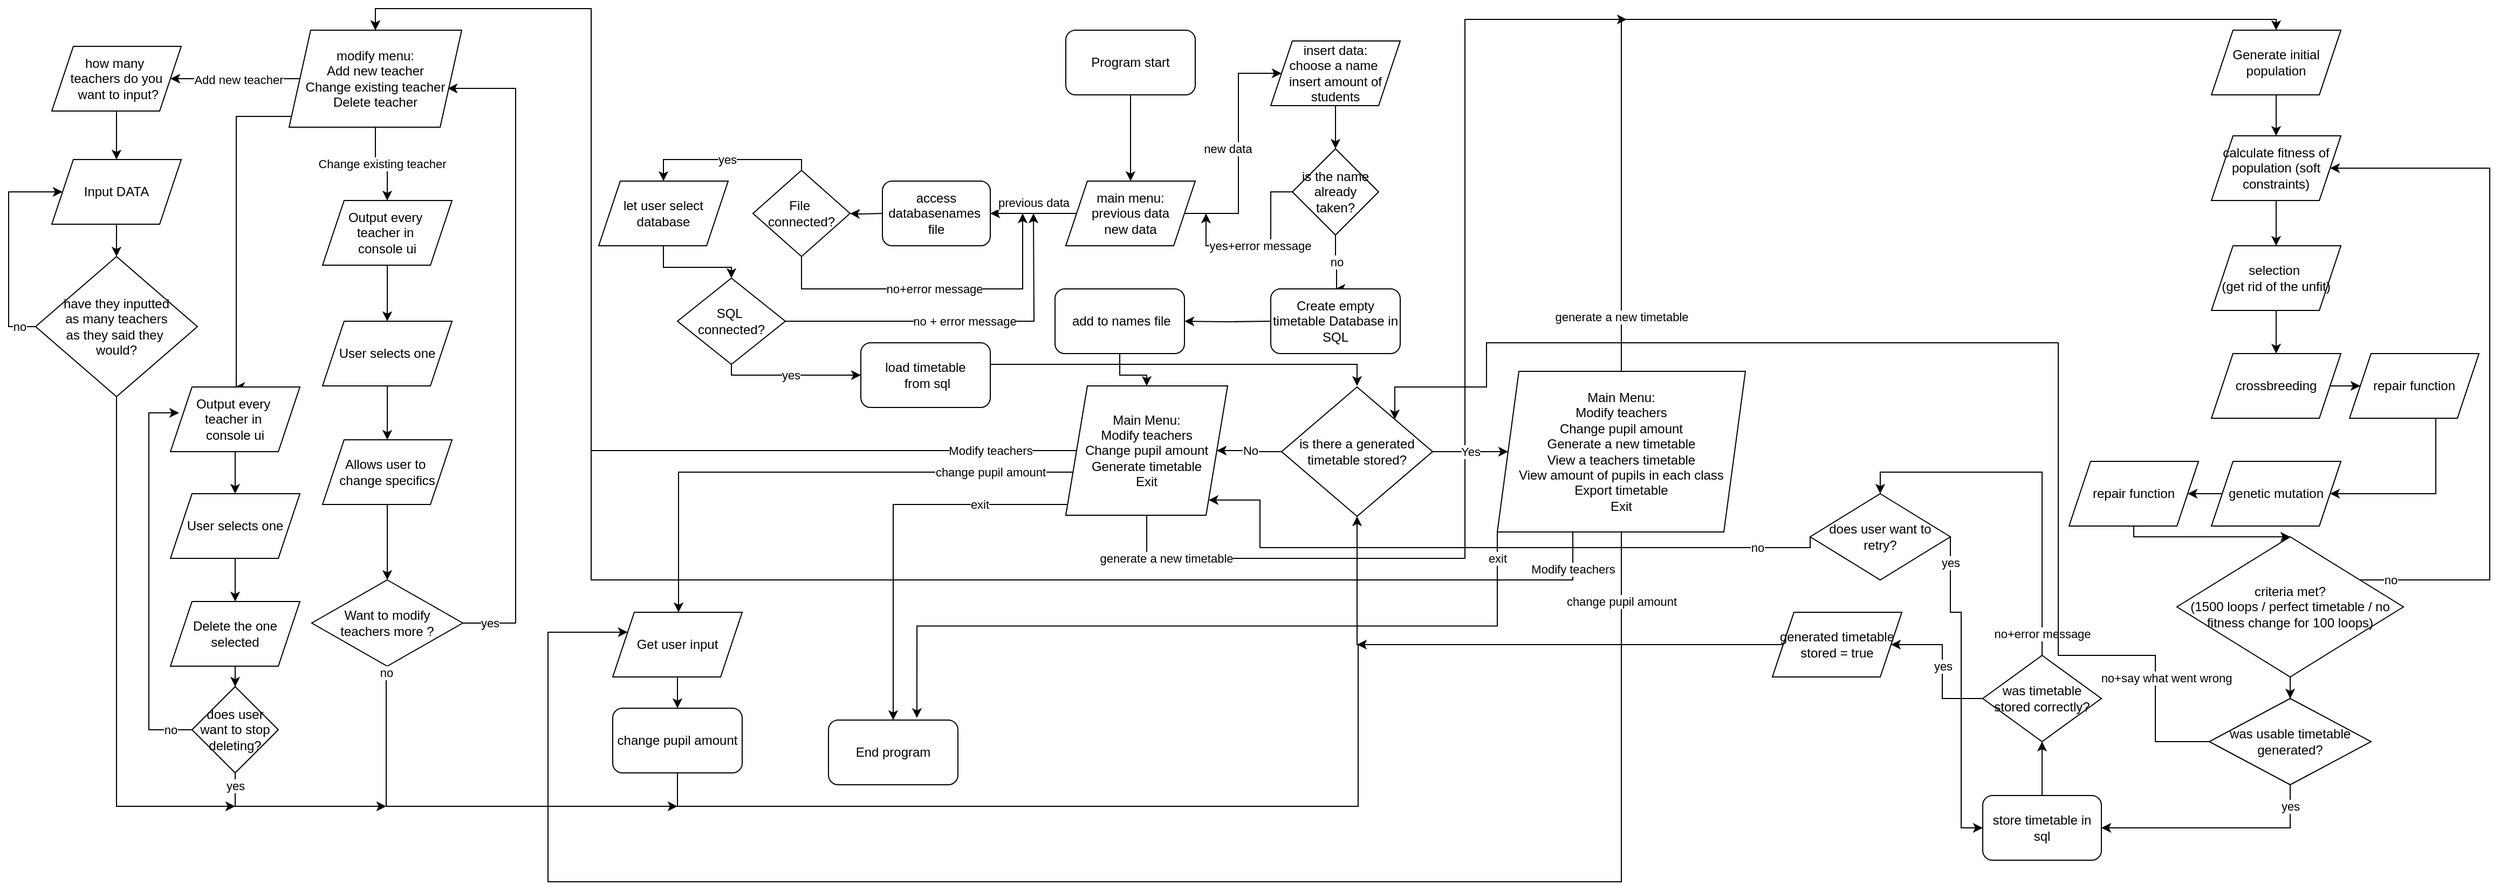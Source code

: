 <mxfile version="28.0.7">
  <diagram name="Page-1" id="5TjFJNbgtK6tRQX0CHqg">
    <mxGraphModel dx="3132" dy="1051" grid="1" gridSize="10" guides="1" tooltips="1" connect="1" arrows="1" fold="1" page="1" pageScale="1" pageWidth="827" pageHeight="1169" math="0" shadow="0">
      <root>
        <mxCell id="0" />
        <mxCell id="1" parent="0" />
        <mxCell id="_rqBkX1GEyzZLxkPlKRW-8" value="" style="edgeStyle=orthogonalEdgeStyle;rounded=0;orthogonalLoop=1;jettySize=auto;html=1;" parent="1" source="qPmPJSWQYSYvyi7kfRVx-1" target="qPmPJSWQYSYvyi7kfRVx-5" edge="1">
          <mxGeometry relative="1" as="geometry" />
        </mxCell>
        <mxCell id="qPmPJSWQYSYvyi7kfRVx-1" value="Program start" style="rounded=1;whiteSpace=wrap;html=1;" parent="1" vertex="1">
          <mxGeometry x="330" y="40" width="120" height="60" as="geometry" />
        </mxCell>
        <mxCell id="qPmPJSWQYSYvyi7kfRVx-8" value="previous data" style="edgeStyle=orthogonalEdgeStyle;rounded=0;orthogonalLoop=1;jettySize=auto;html=1;entryX=1;entryY=0.5;entryDx=0;entryDy=0;" parent="1" source="qPmPJSWQYSYvyi7kfRVx-5" edge="1">
          <mxGeometry y="-10" relative="1" as="geometry">
            <mxPoint as="offset" />
            <mxPoint x="260" y="210" as="targetPoint" />
          </mxGeometry>
        </mxCell>
        <mxCell id="_rqBkX1GEyzZLxkPlKRW-2" value="new data" style="edgeStyle=orthogonalEdgeStyle;rounded=0;orthogonalLoop=1;jettySize=auto;html=1;" parent="1" source="qPmPJSWQYSYvyi7kfRVx-5" target="_rqBkX1GEyzZLxkPlKRW-1" edge="1">
          <mxGeometry y="10" relative="1" as="geometry">
            <mxPoint as="offset" />
            <Array as="points">
              <mxPoint x="490" y="210" />
              <mxPoint x="490" y="80" />
            </Array>
          </mxGeometry>
        </mxCell>
        <mxCell id="qPmPJSWQYSYvyi7kfRVx-5" value="main menu:&lt;br&gt;previous data&lt;br&gt;new data" style="shape=parallelogram;perimeter=parallelogramPerimeter;whiteSpace=wrap;html=1;fixedSize=1;" parent="1" vertex="1">
          <mxGeometry x="330" y="180" width="120" height="60" as="geometry" />
        </mxCell>
        <mxCell id="qPmPJSWQYSYvyi7kfRVx-10" value="" style="edgeStyle=orthogonalEdgeStyle;rounded=0;orthogonalLoop=1;jettySize=auto;html=1;" parent="1" source="qPmPJSWQYSYvyi7kfRVx-7" target="qPmPJSWQYSYvyi7kfRVx-9" edge="1">
          <mxGeometry relative="1" as="geometry" />
        </mxCell>
        <mxCell id="qPmPJSWQYSYvyi7kfRVx-7" value="&lt;div&gt;let user select database&lt;/div&gt;" style="shape=parallelogram;perimeter=parallelogramPerimeter;whiteSpace=wrap;html=1;fixedSize=1;" parent="1" vertex="1">
          <mxGeometry x="-103" y="180" width="120" height="60" as="geometry" />
        </mxCell>
        <mxCell id="qPmPJSWQYSYvyi7kfRVx-16" value="no + error message" style="edgeStyle=orthogonalEdgeStyle;rounded=0;orthogonalLoop=1;jettySize=auto;html=1;" parent="1" source="qPmPJSWQYSYvyi7kfRVx-9" edge="1">
          <mxGeometry relative="1" as="geometry">
            <mxPoint x="300" y="210" as="targetPoint" />
          </mxGeometry>
        </mxCell>
        <mxCell id="qPmPJSWQYSYvyi7kfRVx-18" value="yes" style="edgeStyle=orthogonalEdgeStyle;rounded=0;orthogonalLoop=1;jettySize=auto;html=1;entryX=0;entryY=0.5;entryDx=0;entryDy=0;" parent="1" source="qPmPJSWQYSYvyi7kfRVx-9" target="_rqBkX1GEyzZLxkPlKRW-16" edge="1">
          <mxGeometry relative="1" as="geometry">
            <mxPoint x="-43" y="382" as="targetPoint" />
            <Array as="points">
              <mxPoint x="20" y="360" />
            </Array>
          </mxGeometry>
        </mxCell>
        <mxCell id="qPmPJSWQYSYvyi7kfRVx-9" value="SQL&amp;nbsp;&lt;div&gt;connected?&lt;/div&gt;" style="rhombus;whiteSpace=wrap;html=1;" parent="1" vertex="1">
          <mxGeometry x="-30" y="270" width="100" height="80" as="geometry" />
        </mxCell>
        <mxCell id="_rqBkX1GEyzZLxkPlKRW-7" style="edgeStyle=orthogonalEdgeStyle;rounded=0;orthogonalLoop=1;jettySize=auto;html=1;exitX=1;exitY=0.5;exitDx=0;exitDy=0;" parent="1" source="_rqBkX1GEyzZLxkPlKRW-16" edge="1">
          <mxGeometry relative="1" as="geometry">
            <mxPoint x="250" y="412" as="sourcePoint" />
            <mxPoint x="600" y="370" as="targetPoint" />
            <Array as="points">
              <mxPoint x="260" y="350" />
              <mxPoint x="600" y="350" />
            </Array>
          </mxGeometry>
        </mxCell>
        <mxCell id="_rqBkX1GEyzZLxkPlKRW-4" value="no" style="edgeStyle=orthogonalEdgeStyle;rounded=0;orthogonalLoop=1;jettySize=auto;html=1;entryX=0.5;entryY=0;entryDx=0;entryDy=0;" parent="1" source="e7MBx-RKfeoT1PmBK_qc-9" target="_rqBkX1GEyzZLxkPlKRW-13" edge="1">
          <mxGeometry relative="1" as="geometry">
            <mxPoint x="580" y="270" as="targetPoint" />
            <Array as="points">
              <mxPoint x="580" y="250" />
              <mxPoint x="581" y="280" />
            </Array>
          </mxGeometry>
        </mxCell>
        <mxCell id="_rqBkX1GEyzZLxkPlKRW-1" value="&lt;div&gt;insert data:&lt;/div&gt;choose a name&lt;span style=&quot;background-color: transparent; color: light-dark(rgb(0, 0, 0), rgb(255, 255, 255));&quot;&gt;&amp;nbsp;&lt;/span&gt;&lt;div&gt;&lt;span style=&quot;background-color: transparent; color: light-dark(rgb(0, 0, 0), rgb(255, 255, 255));&quot;&gt;insert amount of students&lt;/span&gt;&lt;/div&gt;" style="shape=parallelogram;perimeter=parallelogramPerimeter;whiteSpace=wrap;html=1;fixedSize=1;" parent="1" vertex="1">
          <mxGeometry x="520" y="50" width="120" height="60" as="geometry" />
        </mxCell>
        <mxCell id="_rqBkX1GEyzZLxkPlKRW-6" style="edgeStyle=orthogonalEdgeStyle;rounded=0;orthogonalLoop=1;jettySize=auto;html=1;entryX=0.5;entryY=0;entryDx=0;entryDy=0;" parent="1" source="e7MBx-RKfeoT1PmBK_qc-12" target="_rqBkX1GEyzZLxkPlKRW-5" edge="1">
          <mxGeometry relative="1" as="geometry">
            <mxPoint x="520" y="310" as="sourcePoint" />
          </mxGeometry>
        </mxCell>
        <mxCell id="QJsNYXhnwNITKUMt3Eq2-2" value="generate a new timetable" style="edgeStyle=orthogonalEdgeStyle;rounded=0;orthogonalLoop=1;jettySize=auto;html=1;" parent="1" source="_rqBkX1GEyzZLxkPlKRW-5" edge="1">
          <mxGeometry x="-0.882" relative="1" as="geometry">
            <Array as="points">
              <mxPoint x="405" y="530" />
              <mxPoint x="700" y="530" />
              <mxPoint x="700" y="30" />
            </Array>
            <mxPoint as="offset" />
            <mxPoint x="850" y="30" as="targetPoint" />
          </mxGeometry>
        </mxCell>
        <mxCell id="QJsNYXhnwNITKUMt3Eq2-20" value="exit" style="edgeStyle=orthogonalEdgeStyle;rounded=0;orthogonalLoop=1;jettySize=auto;html=1;entryX=0.5;entryY=0;entryDx=0;entryDy=0;" parent="1" source="_rqBkX1GEyzZLxkPlKRW-5" target="QJsNYXhnwNITKUMt3Eq2-19" edge="1">
          <mxGeometry x="-0.548" relative="1" as="geometry">
            <Array as="points">
              <mxPoint x="170" y="480" />
            </Array>
            <mxPoint as="offset" />
          </mxGeometry>
        </mxCell>
        <mxCell id="V8lAPqID9X0f5ABY0hI3-2" value="Modify teachers" style="edgeStyle=orthogonalEdgeStyle;rounded=0;orthogonalLoop=1;jettySize=auto;html=1;entryX=0.5;entryY=0;entryDx=0;entryDy=0;" parent="1" source="_rqBkX1GEyzZLxkPlKRW-5" target="V8lAPqID9X0f5ABY0hI3-1" edge="1">
          <mxGeometry x="-0.852" relative="1" as="geometry">
            <Array as="points">
              <mxPoint x="-110" y="430" />
              <mxPoint x="-110" y="20" />
              <mxPoint x="-310" y="20" />
            </Array>
            <mxPoint as="offset" />
          </mxGeometry>
        </mxCell>
        <mxCell id="9dXRt_jeTQlMgvSYc37Z-23" value="change pupil amount" style="edgeStyle=orthogonalEdgeStyle;rounded=0;orthogonalLoop=1;jettySize=auto;html=1;" edge="1" parent="1" source="_rqBkX1GEyzZLxkPlKRW-5" target="9dXRt_jeTQlMgvSYc37Z-24">
          <mxGeometry x="-0.691" relative="1" as="geometry">
            <mxPoint x="-30" y="610" as="targetPoint" />
            <Array as="points">
              <mxPoint x="-29" y="450" />
            </Array>
            <mxPoint as="offset" />
          </mxGeometry>
        </mxCell>
        <mxCell id="_rqBkX1GEyzZLxkPlKRW-5" value="Main Menu:&lt;br&gt;&lt;div&gt;&lt;span style=&quot;background-color: transparent; color: light-dark(rgb(0, 0, 0), rgb(255, 255, 255));&quot;&gt;Modify&amp;nbsp;&lt;/span&gt;teachers&lt;/div&gt;&lt;div&gt;&lt;span style=&quot;background-color: transparent; color: light-dark(rgb(0, 0, 0), rgb(255, 255, 255));&quot;&gt;Change pupil amount&lt;/span&gt;&lt;/div&gt;&lt;div&gt;&lt;div&gt;Generate timetable&lt;/div&gt;&lt;/div&gt;&lt;div&gt;Exit&lt;/div&gt;" style="shape=parallelogram;perimeter=parallelogramPerimeter;whiteSpace=wrap;html=1;fixedSize=1;" parent="1" vertex="1">
          <mxGeometry x="330" y="370" width="150" height="120" as="geometry" />
        </mxCell>
        <mxCell id="_rqBkX1GEyzZLxkPlKRW-10" value="No" style="edgeStyle=orthogonalEdgeStyle;rounded=0;orthogonalLoop=1;jettySize=auto;html=1;" parent="1" source="_rqBkX1GEyzZLxkPlKRW-9" target="_rqBkX1GEyzZLxkPlKRW-5" edge="1">
          <mxGeometry relative="1" as="geometry" />
        </mxCell>
        <mxCell id="_rqBkX1GEyzZLxkPlKRW-12" value="Yes" style="edgeStyle=orthogonalEdgeStyle;rounded=0;orthogonalLoop=1;jettySize=auto;html=1;" parent="1" source="_rqBkX1GEyzZLxkPlKRW-9" target="_rqBkX1GEyzZLxkPlKRW-11" edge="1">
          <mxGeometry relative="1" as="geometry" />
        </mxCell>
        <mxCell id="_rqBkX1GEyzZLxkPlKRW-9" value="is there a generated timetable stored?" style="rhombus;whiteSpace=wrap;html=1;" parent="1" vertex="1">
          <mxGeometry x="530" y="371" width="140" height="120" as="geometry" />
        </mxCell>
        <mxCell id="QJsNYXhnwNITKUMt3Eq2-1" value="generate a new timetable" style="edgeStyle=orthogonalEdgeStyle;rounded=0;orthogonalLoop=1;jettySize=auto;html=1;entryX=0.5;entryY=0;entryDx=0;entryDy=0;" parent="1" source="_rqBkX1GEyzZLxkPlKRW-11" target="fO54vMzoq-XSmd5Qjlf1-3" edge="1">
          <mxGeometry x="-0.89" relative="1" as="geometry">
            <Array as="points">
              <mxPoint x="845" y="30" />
              <mxPoint x="1452" y="30" />
            </Array>
            <mxPoint y="1" as="offset" />
            <mxPoint x="1570" y="20" as="targetPoint" />
          </mxGeometry>
        </mxCell>
        <mxCell id="V8lAPqID9X0f5ABY0hI3-3" value="Modify teachers" style="edgeStyle=orthogonalEdgeStyle;rounded=0;orthogonalLoop=1;jettySize=auto;html=1;entryX=0.5;entryY=0;entryDx=0;entryDy=0;" parent="1" source="_rqBkX1GEyzZLxkPlKRW-11" target="V8lAPqID9X0f5ABY0hI3-1" edge="1">
          <mxGeometry x="-0.96" relative="1" as="geometry">
            <Array as="points">
              <mxPoint x="800" y="550" />
              <mxPoint x="-110" y="550" />
              <mxPoint x="-110" y="20" />
              <mxPoint x="-310" y="20" />
            </Array>
            <mxPoint as="offset" />
          </mxGeometry>
        </mxCell>
        <mxCell id="_rqBkX1GEyzZLxkPlKRW-11" value="Main Menu:&lt;br&gt;&lt;div&gt;&lt;span style=&quot;background-color: transparent; color: light-dark(rgb(0, 0, 0), rgb(255, 255, 255));&quot;&gt;Modify&amp;nbsp;&lt;/span&gt;teachers&lt;/div&gt;&lt;div&gt;Change pupil amount&lt;/div&gt;&lt;div&gt;Generate a new timetable&lt;/div&gt;&lt;div&gt;View a teachers timetable&lt;/div&gt;&lt;div&gt;View amount of pupils in each class&lt;/div&gt;&lt;div&gt;&lt;div&gt;Export timetable&lt;/div&gt;&lt;div&gt;&lt;span style=&quot;background-color: transparent; color: light-dark(rgb(0, 0, 0), rgb(255, 255, 255));&quot;&gt;Exit&lt;/span&gt;&lt;/div&gt;&lt;/div&gt;" style="shape=parallelogram;perimeter=parallelogramPerimeter;whiteSpace=wrap;html=1;fixedSize=1;" parent="1" vertex="1">
          <mxGeometry x="730" y="356.5" width="230" height="149" as="geometry" />
        </mxCell>
        <mxCell id="_rqBkX1GEyzZLxkPlKRW-13" value="&lt;div&gt;Create empty timetable Database in SQL&lt;/div&gt;" style="rounded=1;whiteSpace=wrap;html=1;" parent="1" vertex="1">
          <mxGeometry x="520" y="280" width="120" height="60" as="geometry" />
        </mxCell>
        <mxCell id="_rqBkX1GEyzZLxkPlKRW-16" value="&lt;div&gt;load timetable&lt;/div&gt;&lt;div&gt;&amp;nbsp;from sql&lt;/div&gt;" style="rounded=1;whiteSpace=wrap;html=1;" parent="1" vertex="1">
          <mxGeometry x="140" y="330" width="120" height="60" as="geometry" />
        </mxCell>
        <mxCell id="fO54vMzoq-XSmd5Qjlf1-5" value="" style="edgeStyle=orthogonalEdgeStyle;rounded=0;orthogonalLoop=1;jettySize=auto;html=1;" parent="1" source="fO54vMzoq-XSmd5Qjlf1-3" target="fO54vMzoq-XSmd5Qjlf1-4" edge="1">
          <mxGeometry relative="1" as="geometry" />
        </mxCell>
        <mxCell id="fO54vMzoq-XSmd5Qjlf1-3" value="Generate initial population" style="shape=parallelogram;perimeter=parallelogramPerimeter;whiteSpace=wrap;html=1;fixedSize=1;" parent="1" vertex="1">
          <mxGeometry x="1392" y="40" width="120" height="60" as="geometry" />
        </mxCell>
        <mxCell id="fO54vMzoq-XSmd5Qjlf1-7" value="" style="edgeStyle=orthogonalEdgeStyle;rounded=0;orthogonalLoop=1;jettySize=auto;html=1;" parent="1" source="fO54vMzoq-XSmd5Qjlf1-4" target="fO54vMzoq-XSmd5Qjlf1-6" edge="1">
          <mxGeometry relative="1" as="geometry" />
        </mxCell>
        <mxCell id="fO54vMzoq-XSmd5Qjlf1-4" value="calculate fitness of population (soft constraints)" style="shape=parallelogram;perimeter=parallelogramPerimeter;whiteSpace=wrap;html=1;fixedSize=1;" parent="1" vertex="1">
          <mxGeometry x="1392" y="138" width="120" height="60" as="geometry" />
        </mxCell>
        <mxCell id="fO54vMzoq-XSmd5Qjlf1-9" value="" style="edgeStyle=orthogonalEdgeStyle;rounded=0;orthogonalLoop=1;jettySize=auto;html=1;" parent="1" source="fO54vMzoq-XSmd5Qjlf1-6" target="fO54vMzoq-XSmd5Qjlf1-8" edge="1">
          <mxGeometry relative="1" as="geometry" />
        </mxCell>
        <mxCell id="fO54vMzoq-XSmd5Qjlf1-6" value="selection&amp;nbsp;&lt;div&gt;(get rid of the unfit)&lt;/div&gt;" style="shape=parallelogram;perimeter=parallelogramPerimeter;whiteSpace=wrap;html=1;fixedSize=1;" parent="1" vertex="1">
          <mxGeometry x="1392" y="240" width="120" height="60" as="geometry" />
        </mxCell>
        <mxCell id="yWH5YEIk07C5A7a1uGac-2" value="" style="edgeStyle=orthogonalEdgeStyle;rounded=0;orthogonalLoop=1;jettySize=auto;html=1;" parent="1" source="fO54vMzoq-XSmd5Qjlf1-8" target="yWH5YEIk07C5A7a1uGac-1" edge="1">
          <mxGeometry relative="1" as="geometry" />
        </mxCell>
        <mxCell id="fO54vMzoq-XSmd5Qjlf1-8" value="crossbreeding" style="shape=parallelogram;perimeter=parallelogramPerimeter;whiteSpace=wrap;html=1;fixedSize=1;" parent="1" vertex="1">
          <mxGeometry x="1392" y="340" width="120" height="60" as="geometry" />
        </mxCell>
        <mxCell id="yWH5YEIk07C5A7a1uGac-6" style="edgeStyle=orthogonalEdgeStyle;rounded=0;orthogonalLoop=1;jettySize=auto;html=1;entryX=1;entryY=0.5;entryDx=0;entryDy=0;" parent="1" source="yWH5YEIk07C5A7a1uGac-1" target="yWH5YEIk07C5A7a1uGac-3" edge="1">
          <mxGeometry relative="1" as="geometry">
            <Array as="points">
              <mxPoint x="1600" y="470" />
            </Array>
          </mxGeometry>
        </mxCell>
        <mxCell id="yWH5YEIk07C5A7a1uGac-1" value="repair function" style="shape=parallelogram;perimeter=parallelogramPerimeter;whiteSpace=wrap;html=1;fixedSize=1;" parent="1" vertex="1">
          <mxGeometry x="1520" y="340" width="120" height="60" as="geometry" />
        </mxCell>
        <mxCell id="yWH5YEIk07C5A7a1uGac-8" value="" style="edgeStyle=orthogonalEdgeStyle;rounded=0;orthogonalLoop=1;jettySize=auto;html=1;" parent="1" source="yWH5YEIk07C5A7a1uGac-3" target="yWH5YEIk07C5A7a1uGac-7" edge="1">
          <mxGeometry relative="1" as="geometry" />
        </mxCell>
        <mxCell id="yWH5YEIk07C5A7a1uGac-3" value="genetic mutation" style="shape=parallelogram;perimeter=parallelogramPerimeter;whiteSpace=wrap;html=1;fixedSize=1;" parent="1" vertex="1">
          <mxGeometry x="1392" y="440" width="120" height="60" as="geometry" />
        </mxCell>
        <mxCell id="yWH5YEIk07C5A7a1uGac-10" style="edgeStyle=orthogonalEdgeStyle;rounded=0;orthogonalLoop=1;jettySize=auto;html=1;entryX=0.5;entryY=0;entryDx=0;entryDy=0;" parent="1" source="yWH5YEIk07C5A7a1uGac-7" target="yWH5YEIk07C5A7a1uGac-9" edge="1">
          <mxGeometry relative="1" as="geometry">
            <Array as="points">
              <mxPoint x="1320" y="510" />
            </Array>
          </mxGeometry>
        </mxCell>
        <mxCell id="yWH5YEIk07C5A7a1uGac-7" value="repair function" style="shape=parallelogram;perimeter=parallelogramPerimeter;whiteSpace=wrap;html=1;fixedSize=1;" parent="1" vertex="1">
          <mxGeometry x="1260" y="440" width="120" height="60" as="geometry" />
        </mxCell>
        <mxCell id="yWH5YEIk07C5A7a1uGac-11" value="no" style="edgeStyle=orthogonalEdgeStyle;rounded=0;orthogonalLoop=1;jettySize=auto;html=1;entryX=1;entryY=0.5;entryDx=0;entryDy=0;" parent="1" source="yWH5YEIk07C5A7a1uGac-9" target="fO54vMzoq-XSmd5Qjlf1-4" edge="1">
          <mxGeometry x="-0.912" relative="1" as="geometry">
            <mxPoint x="1580" y="180" as="targetPoint" />
            <Array as="points">
              <mxPoint x="1650" y="550" />
              <mxPoint x="1650" y="168" />
            </Array>
            <mxPoint as="offset" />
          </mxGeometry>
        </mxCell>
        <mxCell id="e7MBx-RKfeoT1PmBK_qc-15" value="" style="edgeStyle=orthogonalEdgeStyle;rounded=0;orthogonalLoop=1;jettySize=auto;html=1;" parent="1" source="yWH5YEIk07C5A7a1uGac-9" target="e7MBx-RKfeoT1PmBK_qc-14" edge="1">
          <mxGeometry relative="1" as="geometry" />
        </mxCell>
        <mxCell id="yWH5YEIk07C5A7a1uGac-9" value="criteria met?&lt;div&gt;(1500 loops / perfect timetable / no fitness change for 100 loops)&lt;/div&gt;" style="rhombus;whiteSpace=wrap;html=1;" parent="1" vertex="1">
          <mxGeometry x="1360" y="510" width="210" height="130" as="geometry" />
        </mxCell>
        <mxCell id="QJsNYXhnwNITKUMt3Eq2-6" value="" style="edgeStyle=orthogonalEdgeStyle;rounded=0;orthogonalLoop=1;jettySize=auto;html=1;exitX=0.5;exitY=0;exitDx=0;exitDy=0;" parent="1" source="e7MBx-RKfeoT1PmBK_qc-21" target="QJsNYXhnwNITKUMt3Eq2-5" edge="1">
          <mxGeometry relative="1" as="geometry">
            <mxPoint x="1235" y="750" as="sourcePoint" />
          </mxGeometry>
        </mxCell>
        <mxCell id="QJsNYXhnwNITKUMt3Eq2-10" value="yes" style="edgeStyle=orthogonalEdgeStyle;rounded=0;orthogonalLoop=1;jettySize=auto;html=1;" parent="1" source="QJsNYXhnwNITKUMt3Eq2-5" target="QJsNYXhnwNITKUMt3Eq2-9" edge="1">
          <mxGeometry relative="1" as="geometry" />
        </mxCell>
        <mxCell id="QJsNYXhnwNITKUMt3Eq2-17" value="no+error message" style="edgeStyle=orthogonalEdgeStyle;rounded=0;orthogonalLoop=1;jettySize=auto;html=1;entryX=0.5;entryY=0;entryDx=0;entryDy=0;" parent="1" source="QJsNYXhnwNITKUMt3Eq2-5" target="QJsNYXhnwNITKUMt3Eq2-13" edge="1">
          <mxGeometry x="-0.882" relative="1" as="geometry">
            <Array as="points">
              <mxPoint x="1235" y="450" />
              <mxPoint x="1085" y="450" />
            </Array>
            <mxPoint as="offset" />
          </mxGeometry>
        </mxCell>
        <mxCell id="QJsNYXhnwNITKUMt3Eq2-5" value="was timetable stored correctly?" style="rhombus;whiteSpace=wrap;html=1;" parent="1" vertex="1">
          <mxGeometry x="1180" y="620" width="110" height="80" as="geometry" />
        </mxCell>
        <mxCell id="QJsNYXhnwNITKUMt3Eq2-11" style="edgeStyle=orthogonalEdgeStyle;rounded=0;orthogonalLoop=1;jettySize=auto;html=1;entryX=0.5;entryY=1;entryDx=0;entryDy=0;" parent="1" source="QJsNYXhnwNITKUMt3Eq2-9" target="_rqBkX1GEyzZLxkPlKRW-9" edge="1">
          <mxGeometry relative="1" as="geometry" />
        </mxCell>
        <mxCell id="QJsNYXhnwNITKUMt3Eq2-9" value="generated timetable stored = true" style="shape=parallelogram;perimeter=parallelogramPerimeter;whiteSpace=wrap;html=1;fixedSize=1;" parent="1" vertex="1">
          <mxGeometry x="985" y="580" width="120" height="60" as="geometry" />
        </mxCell>
        <mxCell id="QJsNYXhnwNITKUMt3Eq2-13" value="does user want to retry?" style="rhombus;whiteSpace=wrap;html=1;" parent="1" vertex="1">
          <mxGeometry x="1020" y="470" width="130" height="80" as="geometry" />
        </mxCell>
        <mxCell id="QJsNYXhnwNITKUMt3Eq2-15" value="yes" style="edgeStyle=orthogonalEdgeStyle;rounded=0;orthogonalLoop=1;jettySize=auto;html=1;entryX=0;entryY=0.5;entryDx=0;entryDy=0;" parent="1" source="QJsNYXhnwNITKUMt3Eq2-13" target="e7MBx-RKfeoT1PmBK_qc-21" edge="1">
          <mxGeometry x="-0.841" relative="1" as="geometry">
            <Array as="points">
              <mxPoint x="1150" y="580" />
              <mxPoint x="1160" y="580" />
              <mxPoint x="1160" y="780" />
            </Array>
            <mxPoint as="offset" />
            <mxPoint x="1185" y="780" as="targetPoint" />
          </mxGeometry>
        </mxCell>
        <mxCell id="QJsNYXhnwNITKUMt3Eq2-18" value="no" style="edgeStyle=orthogonalEdgeStyle;rounded=0;orthogonalLoop=1;jettySize=auto;html=1;entryX=1;entryY=1;entryDx=0;entryDy=0;" parent="1" target="_rqBkX1GEyzZLxkPlKRW-5" edge="1">
          <mxGeometry x="-0.806" relative="1" as="geometry">
            <mxPoint x="1020" y="510" as="sourcePoint" />
            <mxPoint x="460.0" y="466.0" as="targetPoint" />
            <Array as="points">
              <mxPoint x="1020" y="520" />
              <mxPoint x="510" y="520" />
              <mxPoint x="510" y="476" />
            </Array>
            <mxPoint as="offset" />
          </mxGeometry>
        </mxCell>
        <mxCell id="QJsNYXhnwNITKUMt3Eq2-19" value="End program" style="rounded=1;whiteSpace=wrap;html=1;" parent="1" vertex="1">
          <mxGeometry x="110" y="680" width="120" height="60" as="geometry" />
        </mxCell>
        <mxCell id="QJsNYXhnwNITKUMt3Eq2-21" value="exit" style="edgeStyle=orthogonalEdgeStyle;rounded=0;orthogonalLoop=1;jettySize=auto;html=1;entryX=0.683;entryY=-0.033;entryDx=0;entryDy=0;entryPerimeter=0;exitX=0;exitY=1;exitDx=0;exitDy=0;" parent="1" source="_rqBkX1GEyzZLxkPlKRW-11" target="QJsNYXhnwNITKUMt3Eq2-19" edge="1">
          <mxGeometry x="-0.931" relative="1" as="geometry">
            <mxPoint as="offset" />
          </mxGeometry>
        </mxCell>
        <mxCell id="e7MBx-RKfeoT1PmBK_qc-3" value="" style="edgeStyle=orthogonalEdgeStyle;rounded=0;orthogonalLoop=1;jettySize=auto;html=1;" parent="1" target="e7MBx-RKfeoT1PmBK_qc-2" edge="1">
          <mxGeometry relative="1" as="geometry">
            <mxPoint x="160" y="210" as="sourcePoint" />
          </mxGeometry>
        </mxCell>
        <mxCell id="e7MBx-RKfeoT1PmBK_qc-4" value="yes" style="edgeStyle=orthogonalEdgeStyle;rounded=0;orthogonalLoop=1;jettySize=auto;html=1;entryX=0.5;entryY=0;entryDx=0;entryDy=0;" parent="1" source="e7MBx-RKfeoT1PmBK_qc-2" target="qPmPJSWQYSYvyi7kfRVx-7" edge="1">
          <mxGeometry relative="1" as="geometry">
            <Array as="points">
              <mxPoint x="85" y="160" />
              <mxPoint x="-43" y="160" />
            </Array>
          </mxGeometry>
        </mxCell>
        <mxCell id="e7MBx-RKfeoT1PmBK_qc-5" value="no+error message" style="edgeStyle=orthogonalEdgeStyle;rounded=0;orthogonalLoop=1;jettySize=auto;html=1;" parent="1" source="e7MBx-RKfeoT1PmBK_qc-2" edge="1">
          <mxGeometry relative="1" as="geometry">
            <mxPoint x="290" y="210" as="targetPoint" />
            <Array as="points">
              <mxPoint x="85" y="280" />
              <mxPoint x="290" y="280" />
            </Array>
          </mxGeometry>
        </mxCell>
        <mxCell id="e7MBx-RKfeoT1PmBK_qc-2" value="File&amp;nbsp;&lt;div&gt;connected?&lt;/div&gt;" style="rhombus;whiteSpace=wrap;html=1;" parent="1" vertex="1">
          <mxGeometry x="40" y="170" width="90" height="80" as="geometry" />
        </mxCell>
        <mxCell id="e7MBx-RKfeoT1PmBK_qc-8" value="access databasenames&amp;nbsp;&lt;div&gt;file&lt;/div&gt;" style="rounded=1;whiteSpace=wrap;html=1;" parent="1" vertex="1">
          <mxGeometry x="160" y="180" width="100" height="60" as="geometry" />
        </mxCell>
        <mxCell id="e7MBx-RKfeoT1PmBK_qc-10" value="" style="edgeStyle=orthogonalEdgeStyle;rounded=0;orthogonalLoop=1;jettySize=auto;html=1;" parent="1" source="_rqBkX1GEyzZLxkPlKRW-1" target="e7MBx-RKfeoT1PmBK_qc-9" edge="1">
          <mxGeometry relative="1" as="geometry">
            <mxPoint x="580" y="270" as="targetPoint" />
            <mxPoint x="580" y="110" as="sourcePoint" />
          </mxGeometry>
        </mxCell>
        <mxCell id="e7MBx-RKfeoT1PmBK_qc-11" value="yes+error message" style="edgeStyle=orthogonalEdgeStyle;rounded=0;orthogonalLoop=1;jettySize=auto;html=1;" parent="1" source="e7MBx-RKfeoT1PmBK_qc-9" edge="1">
          <mxGeometry relative="1" as="geometry">
            <mxPoint x="460" y="210" as="targetPoint" />
            <Array as="points">
              <mxPoint x="520" y="190" />
              <mxPoint x="520" y="240" />
              <mxPoint x="460" y="240" />
            </Array>
          </mxGeometry>
        </mxCell>
        <mxCell id="e7MBx-RKfeoT1PmBK_qc-9" value="is the name already taken?" style="rhombus;whiteSpace=wrap;html=1;" parent="1" vertex="1">
          <mxGeometry x="540" y="150" width="80" height="80" as="geometry" />
        </mxCell>
        <mxCell id="e7MBx-RKfeoT1PmBK_qc-13" value="" style="edgeStyle=orthogonalEdgeStyle;rounded=0;orthogonalLoop=1;jettySize=auto;html=1;entryX=1;entryY=0.5;entryDx=0;entryDy=0;" parent="1" target="e7MBx-RKfeoT1PmBK_qc-12" edge="1">
          <mxGeometry relative="1" as="geometry">
            <mxPoint x="520" y="310" as="sourcePoint" />
            <mxPoint x="405" y="370" as="targetPoint" />
          </mxGeometry>
        </mxCell>
        <mxCell id="e7MBx-RKfeoT1PmBK_qc-12" value="&amp;nbsp;add to names file" style="rounded=1;whiteSpace=wrap;html=1;" parent="1" vertex="1">
          <mxGeometry x="320" y="280" width="120" height="60" as="geometry" />
        </mxCell>
        <mxCell id="e7MBx-RKfeoT1PmBK_qc-16" value="yes" style="edgeStyle=orthogonalEdgeStyle;rounded=0;orthogonalLoop=1;jettySize=auto;html=1;entryX=1;entryY=0.5;entryDx=0;entryDy=0;" parent="1" source="e7MBx-RKfeoT1PmBK_qc-14" target="e7MBx-RKfeoT1PmBK_qc-21" edge="1">
          <mxGeometry x="-0.818" relative="1" as="geometry">
            <mxPoint x="1285" y="780" as="targetPoint" />
            <Array as="points">
              <mxPoint x="1465" y="780" />
            </Array>
            <mxPoint as="offset" />
          </mxGeometry>
        </mxCell>
        <mxCell id="e7MBx-RKfeoT1PmBK_qc-17" style="edgeStyle=orthogonalEdgeStyle;rounded=0;orthogonalLoop=1;jettySize=auto;html=1;entryX=1;entryY=0;entryDx=0;entryDy=0;" parent="1" source="e7MBx-RKfeoT1PmBK_qc-14" target="_rqBkX1GEyzZLxkPlKRW-9" edge="1">
          <mxGeometry relative="1" as="geometry">
            <mxPoint x="952" y="420" as="targetPoint" />
            <Array as="points">
              <mxPoint x="1340" y="700" />
              <mxPoint x="1340" y="620" />
              <mxPoint x="1250" y="620" />
              <mxPoint x="1250" y="330" />
              <mxPoint x="720" y="330" />
              <mxPoint x="720" y="371" />
              <mxPoint x="635" y="371" />
            </Array>
          </mxGeometry>
        </mxCell>
        <mxCell id="e7MBx-RKfeoT1PmBK_qc-20" value="no+say what went wrong" style="edgeLabel;html=1;align=center;verticalAlign=middle;resizable=0;points=[];" parent="e7MBx-RKfeoT1PmBK_qc-17" vertex="1" connectable="0">
          <mxGeometry x="-0.804" y="2" relative="1" as="geometry">
            <mxPoint x="12" y="8" as="offset" />
          </mxGeometry>
        </mxCell>
        <mxCell id="e7MBx-RKfeoT1PmBK_qc-14" value="was usable timetable generated?" style="rhombus;whiteSpace=wrap;html=1;" parent="1" vertex="1">
          <mxGeometry x="1390" y="660" width="150" height="80" as="geometry" />
        </mxCell>
        <mxCell id="e7MBx-RKfeoT1PmBK_qc-21" value="store timetable in sql" style="rounded=1;whiteSpace=wrap;html=1;" parent="1" vertex="1">
          <mxGeometry x="1180" y="750" width="110" height="60" as="geometry" />
        </mxCell>
        <mxCell id="V8lAPqID9X0f5ABY0hI3-5" value="" style="edgeStyle=orthogonalEdgeStyle;rounded=0;orthogonalLoop=1;jettySize=auto;html=1;" parent="1" source="9dXRt_jeTQlMgvSYc37Z-2" target="V8lAPqID9X0f5ABY0hI3-4" edge="1">
          <mxGeometry x="0.429" relative="1" as="geometry">
            <mxPoint as="offset" />
          </mxGeometry>
        </mxCell>
        <mxCell id="V8lAPqID9X0f5ABY0hI3-7" value="Change existing teacher" style="edgeStyle=orthogonalEdgeStyle;rounded=0;orthogonalLoop=1;jettySize=auto;html=1;" parent="1" source="V8lAPqID9X0f5ABY0hI3-1" target="V8lAPqID9X0f5ABY0hI3-6" edge="1">
          <mxGeometry relative="1" as="geometry" />
        </mxCell>
        <mxCell id="9dXRt_jeTQlMgvSYc37Z-9" style="edgeStyle=orthogonalEdgeStyle;rounded=0;orthogonalLoop=1;jettySize=auto;html=1;entryX=0.5;entryY=0;entryDx=0;entryDy=0;" edge="1" parent="1" source="V8lAPqID9X0f5ABY0hI3-1" target="9dXRt_jeTQlMgvSYc37Z-10">
          <mxGeometry relative="1" as="geometry">
            <mxPoint x="-440" y="400" as="targetPoint" />
            <Array as="points">
              <mxPoint x="-439" y="120" />
            </Array>
          </mxGeometry>
        </mxCell>
        <mxCell id="V8lAPqID9X0f5ABY0hI3-1" value="modify menu:&lt;div&gt;Add new teacher&lt;/div&gt;&lt;div&gt;Change existing teacher&lt;/div&gt;&lt;div&gt;Delete teacher&lt;/div&gt;" style="shape=parallelogram;perimeter=parallelogramPerimeter;whiteSpace=wrap;html=1;fixedSize=1;" parent="1" vertex="1">
          <mxGeometry x="-390" y="40" width="160" height="90" as="geometry" />
        </mxCell>
        <mxCell id="9dXRt_jeTQlMgvSYc37Z-6" style="edgeStyle=orthogonalEdgeStyle;rounded=0;orthogonalLoop=1;jettySize=auto;html=1;entryX=0.5;entryY=0;entryDx=0;entryDy=0;" edge="1" parent="1" source="V8lAPqID9X0f5ABY0hI3-4" target="9dXRt_jeTQlMgvSYc37Z-5">
          <mxGeometry relative="1" as="geometry" />
        </mxCell>
        <mxCell id="V8lAPqID9X0f5ABY0hI3-4" value="&lt;div&gt;&lt;span style=&quot;background-color: transparent; color: light-dark(rgb(0, 0, 0), rgb(255, 255, 255));&quot;&gt;Input DATA&lt;/span&gt;&lt;/div&gt;" style="shape=parallelogram;perimeter=parallelogramPerimeter;whiteSpace=wrap;html=1;fixedSize=1;" parent="1" vertex="1">
          <mxGeometry x="-610" y="160" width="120" height="60" as="geometry" />
        </mxCell>
        <mxCell id="V8lAPqID9X0f5ABY0hI3-9" value="" style="edgeStyle=orthogonalEdgeStyle;rounded=0;orthogonalLoop=1;jettySize=auto;html=1;" parent="1" source="V8lAPqID9X0f5ABY0hI3-6" target="V8lAPqID9X0f5ABY0hI3-8" edge="1">
          <mxGeometry relative="1" as="geometry" />
        </mxCell>
        <mxCell id="V8lAPqID9X0f5ABY0hI3-6" value="Output every&amp;nbsp;&lt;div&gt;teacher in&amp;nbsp;&lt;/div&gt;&lt;div&gt;console ui&lt;/div&gt;" style="shape=parallelogram;perimeter=parallelogramPerimeter;whiteSpace=wrap;html=1;fixedSize=1;" parent="1" vertex="1">
          <mxGeometry x="-359" y="198" width="120" height="60" as="geometry" />
        </mxCell>
        <mxCell id="V8lAPqID9X0f5ABY0hI3-11" value="" style="edgeStyle=orthogonalEdgeStyle;rounded=0;orthogonalLoop=1;jettySize=auto;html=1;" parent="1" source="V8lAPqID9X0f5ABY0hI3-8" target="V8lAPqID9X0f5ABY0hI3-10" edge="1">
          <mxGeometry relative="1" as="geometry" />
        </mxCell>
        <mxCell id="V8lAPqID9X0f5ABY0hI3-8" value="User selects one" style="shape=parallelogram;perimeter=parallelogramPerimeter;whiteSpace=wrap;html=1;fixedSize=1;" parent="1" vertex="1">
          <mxGeometry x="-359" y="310" width="120" height="60" as="geometry" />
        </mxCell>
        <mxCell id="AK8ajXSOmpAV9PA3FUqV-2" value="" style="edgeStyle=orthogonalEdgeStyle;rounded=0;orthogonalLoop=1;jettySize=auto;html=1;entryX=0.5;entryY=0;entryDx=0;entryDy=0;" parent="1" source="V8lAPqID9X0f5ABY0hI3-10" target="AK8ajXSOmpAV9PA3FUqV-1" edge="1">
          <mxGeometry relative="1" as="geometry">
            <mxPoint x="-299" y="550" as="targetPoint" />
          </mxGeometry>
        </mxCell>
        <mxCell id="V8lAPqID9X0f5ABY0hI3-10" value="Allows user to&amp;nbsp;&lt;div&gt;change specifics&lt;/div&gt;" style="shape=parallelogram;perimeter=parallelogramPerimeter;whiteSpace=wrap;html=1;fixedSize=1;" parent="1" vertex="1">
          <mxGeometry x="-359" y="420" width="120" height="60" as="geometry" />
        </mxCell>
        <mxCell id="AK8ajXSOmpAV9PA3FUqV-4" value="yes" style="edgeStyle=orthogonalEdgeStyle;rounded=0;orthogonalLoop=1;jettySize=auto;html=1;entryX=0.919;entryY=0.6;entryDx=0;entryDy=0;entryPerimeter=0;" parent="1" source="AK8ajXSOmpAV9PA3FUqV-1" target="V8lAPqID9X0f5ABY0hI3-1" edge="1">
          <mxGeometry x="-0.92" relative="1" as="geometry">
            <Array as="points">
              <mxPoint x="-180" y="590" />
              <mxPoint x="-180" y="94" />
            </Array>
            <mxPoint as="offset" />
            <mxPoint x="-240" y="90" as="targetPoint" />
          </mxGeometry>
        </mxCell>
        <mxCell id="AK8ajXSOmpAV9PA3FUqV-1" value="Want to modify teachers&amp;nbsp;more ?" style="rhombus;whiteSpace=wrap;html=1;" parent="1" vertex="1">
          <mxGeometry x="-369" y="550" width="140" height="80" as="geometry" />
        </mxCell>
        <mxCell id="9dXRt_jeTQlMgvSYc37Z-1" value="no" style="edgeStyle=orthogonalEdgeStyle;rounded=0;orthogonalLoop=1;jettySize=auto;html=1;exitX=0.5;exitY=1;exitDx=0;exitDy=0;" edge="1" parent="1" source="AK8ajXSOmpAV9PA3FUqV-1">
          <mxGeometry x="-0.964" relative="1" as="geometry">
            <mxPoint x="-30" y="760" as="targetPoint" />
            <Array as="points">
              <mxPoint x="-300" y="630" />
              <mxPoint x="-300" y="760" />
            </Array>
            <mxPoint as="offset" />
          </mxGeometry>
        </mxCell>
        <mxCell id="9dXRt_jeTQlMgvSYc37Z-3" value="" style="edgeStyle=orthogonalEdgeStyle;rounded=0;orthogonalLoop=1;jettySize=auto;html=1;" edge="1" parent="1" source="V8lAPqID9X0f5ABY0hI3-1" target="9dXRt_jeTQlMgvSYc37Z-2">
          <mxGeometry relative="1" as="geometry">
            <mxPoint x="-380" y="85" as="sourcePoint" />
            <mxPoint x="-550" y="220" as="targetPoint" />
          </mxGeometry>
        </mxCell>
        <mxCell id="9dXRt_jeTQlMgvSYc37Z-4" value="Add new teacher" style="edgeLabel;html=1;align=center;verticalAlign=middle;resizable=0;points=[];" vertex="1" connectable="0" parent="9dXRt_jeTQlMgvSYc37Z-3">
          <mxGeometry x="-0.05" y="1" relative="1" as="geometry">
            <mxPoint as="offset" />
          </mxGeometry>
        </mxCell>
        <mxCell id="9dXRt_jeTQlMgvSYc37Z-2" value="how many&amp;nbsp;&lt;div&gt;teachers do you&lt;/div&gt;&lt;div&gt;&amp;nbsp;want to input?&lt;/div&gt;" style="shape=parallelogram;perimeter=parallelogramPerimeter;whiteSpace=wrap;html=1;fixedSize=1;" vertex="1" parent="1">
          <mxGeometry x="-610" y="55" width="120" height="60" as="geometry" />
        </mxCell>
        <mxCell id="9dXRt_jeTQlMgvSYc37Z-7" value="no" style="edgeStyle=orthogonalEdgeStyle;rounded=0;orthogonalLoop=1;jettySize=auto;html=1;entryX=0;entryY=0.5;entryDx=0;entryDy=0;" edge="1" parent="1" source="9dXRt_jeTQlMgvSYc37Z-5" target="V8lAPqID9X0f5ABY0hI3-4">
          <mxGeometry x="-0.85" relative="1" as="geometry">
            <Array as="points">
              <mxPoint x="-650" y="315" />
              <mxPoint x="-650" y="190" />
            </Array>
            <mxPoint as="offset" />
          </mxGeometry>
        </mxCell>
        <mxCell id="9dXRt_jeTQlMgvSYc37Z-8" style="edgeStyle=orthogonalEdgeStyle;rounded=0;orthogonalLoop=1;jettySize=auto;html=1;" edge="1" parent="1" source="9dXRt_jeTQlMgvSYc37Z-5">
          <mxGeometry relative="1" as="geometry">
            <mxPoint x="-440" y="760" as="targetPoint" />
            <Array as="points">
              <mxPoint x="-550" y="760" />
            </Array>
          </mxGeometry>
        </mxCell>
        <mxCell id="9dXRt_jeTQlMgvSYc37Z-5" value="have they inputted&lt;div&gt;&amp;nbsp;as many teachers&amp;nbsp;&lt;div&gt;as they said they&amp;nbsp;&lt;/div&gt;&lt;div&gt;would?&lt;/div&gt;&lt;/div&gt;" style="rhombus;whiteSpace=wrap;html=1;" vertex="1" parent="1">
          <mxGeometry x="-625" y="250" width="150" height="130" as="geometry" />
        </mxCell>
        <mxCell id="9dXRt_jeTQlMgvSYc37Z-12" style="edgeStyle=orthogonalEdgeStyle;rounded=0;orthogonalLoop=1;jettySize=auto;html=1;entryX=0.5;entryY=0;entryDx=0;entryDy=0;" edge="1" parent="1" source="9dXRt_jeTQlMgvSYc37Z-10" target="9dXRt_jeTQlMgvSYc37Z-11">
          <mxGeometry relative="1" as="geometry" />
        </mxCell>
        <mxCell id="9dXRt_jeTQlMgvSYc37Z-10" value="Output every&amp;nbsp;&lt;div&gt;teacher in&amp;nbsp;&lt;/div&gt;&lt;div&gt;console ui&lt;/div&gt;" style="shape=parallelogram;perimeter=parallelogramPerimeter;whiteSpace=wrap;html=1;fixedSize=1;" vertex="1" parent="1">
          <mxGeometry x="-500" y="371" width="120" height="60" as="geometry" />
        </mxCell>
        <mxCell id="9dXRt_jeTQlMgvSYc37Z-14" value="" style="edgeStyle=orthogonalEdgeStyle;rounded=0;orthogonalLoop=1;jettySize=auto;html=1;" edge="1" parent="1" source="9dXRt_jeTQlMgvSYc37Z-11" target="9dXRt_jeTQlMgvSYc37Z-13">
          <mxGeometry relative="1" as="geometry" />
        </mxCell>
        <mxCell id="9dXRt_jeTQlMgvSYc37Z-11" value="User selects one" style="shape=parallelogram;perimeter=parallelogramPerimeter;whiteSpace=wrap;html=1;fixedSize=1;" vertex="1" parent="1">
          <mxGeometry x="-500" y="470" width="120" height="60" as="geometry" />
        </mxCell>
        <mxCell id="9dXRt_jeTQlMgvSYc37Z-16" value="" style="edgeStyle=orthogonalEdgeStyle;rounded=0;orthogonalLoop=1;jettySize=auto;html=1;" edge="1" parent="1" source="9dXRt_jeTQlMgvSYc37Z-13" target="9dXRt_jeTQlMgvSYc37Z-15">
          <mxGeometry relative="1" as="geometry" />
        </mxCell>
        <mxCell id="9dXRt_jeTQlMgvSYc37Z-13" value="Delete the one selected" style="shape=parallelogram;perimeter=parallelogramPerimeter;whiteSpace=wrap;html=1;fixedSize=1;" vertex="1" parent="1">
          <mxGeometry x="-500" y="570" width="120" height="60" as="geometry" />
        </mxCell>
        <mxCell id="9dXRt_jeTQlMgvSYc37Z-18" value="yes" style="edgeStyle=orthogonalEdgeStyle;rounded=0;orthogonalLoop=1;jettySize=auto;html=1;" edge="1" parent="1" source="9dXRt_jeTQlMgvSYc37Z-15">
          <mxGeometry x="-0.867" relative="1" as="geometry">
            <mxPoint x="-300" y="760" as="targetPoint" />
            <Array as="points">
              <mxPoint x="-440" y="760" />
              <mxPoint x="-399" y="760" />
            </Array>
            <mxPoint as="offset" />
          </mxGeometry>
        </mxCell>
        <mxCell id="9dXRt_jeTQlMgvSYc37Z-15" value="does user want to stop deleting?" style="rhombus;whiteSpace=wrap;html=1;" vertex="1" parent="1">
          <mxGeometry x="-480" y="649" width="80" height="80" as="geometry" />
        </mxCell>
        <mxCell id="9dXRt_jeTQlMgvSYc37Z-19" value="no" style="edgeStyle=orthogonalEdgeStyle;rounded=0;orthogonalLoop=1;jettySize=auto;html=1;entryX=0.067;entryY=0.4;entryDx=0;entryDy=0;entryPerimeter=0;" edge="1" parent="1" source="9dXRt_jeTQlMgvSYc37Z-15" target="9dXRt_jeTQlMgvSYc37Z-10">
          <mxGeometry x="-0.889" relative="1" as="geometry">
            <Array as="points">
              <mxPoint x="-520" y="689" />
              <mxPoint x="-520" y="395" />
            </Array>
            <mxPoint as="offset" />
          </mxGeometry>
        </mxCell>
        <mxCell id="9dXRt_jeTQlMgvSYc37Z-26" value="" style="edgeStyle=orthogonalEdgeStyle;rounded=0;orthogonalLoop=1;jettySize=auto;html=1;" edge="1" parent="1" source="9dXRt_jeTQlMgvSYc37Z-24" target="9dXRt_jeTQlMgvSYc37Z-25">
          <mxGeometry relative="1" as="geometry" />
        </mxCell>
        <mxCell id="9dXRt_jeTQlMgvSYc37Z-24" value="Get user input" style="shape=parallelogram;perimeter=parallelogramPerimeter;whiteSpace=wrap;html=1;fixedSize=1;" vertex="1" parent="1">
          <mxGeometry x="-90" y="580" width="120" height="60" as="geometry" />
        </mxCell>
        <mxCell id="9dXRt_jeTQlMgvSYc37Z-27" style="edgeStyle=orthogonalEdgeStyle;rounded=0;orthogonalLoop=1;jettySize=auto;html=1;" edge="1" parent="1" source="9dXRt_jeTQlMgvSYc37Z-25">
          <mxGeometry relative="1" as="geometry">
            <mxPoint x="600" y="610" as="targetPoint" />
            <Array as="points">
              <mxPoint x="-30" y="760" />
              <mxPoint x="601" y="760" />
            </Array>
          </mxGeometry>
        </mxCell>
        <mxCell id="9dXRt_jeTQlMgvSYc37Z-25" value="change pupil amount" style="rounded=1;whiteSpace=wrap;html=1;" vertex="1" parent="1">
          <mxGeometry x="-90" y="669" width="120" height="60" as="geometry" />
        </mxCell>
        <mxCell id="9dXRt_jeTQlMgvSYc37Z-28" value="change pupil amount" style="edgeStyle=orthogonalEdgeStyle;rounded=0;orthogonalLoop=1;jettySize=auto;html=1;entryX=0;entryY=0.25;entryDx=0;entryDy=0;" edge="1" parent="1" source="_rqBkX1GEyzZLxkPlKRW-11" target="9dXRt_jeTQlMgvSYc37Z-24">
          <mxGeometry x="-0.921" relative="1" as="geometry">
            <Array as="points">
              <mxPoint x="845" y="830" />
              <mxPoint x="-150" y="830" />
              <mxPoint x="-150" y="599" />
            </Array>
            <mxPoint as="offset" />
          </mxGeometry>
        </mxCell>
      </root>
    </mxGraphModel>
  </diagram>
</mxfile>
